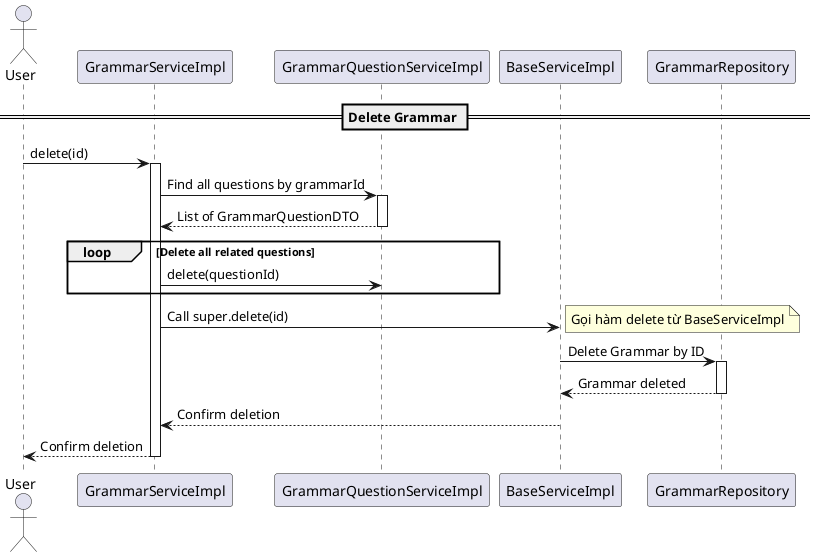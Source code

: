 @startuml Delete

actor User
participant "GrammarServiceImpl" as GS
participant "GrammarQuestionServiceImpl" as GQS
participant "BaseServiceImpl" as BSI
participant "GrammarRepository" as GR

== Delete Grammar ==
User -> GS: delete(id)
activate GS

GS -> GQS: Find all questions by grammarId
activate GQS
GQS --> GS: List of GrammarQuestionDTO
deactivate GQS

loop Delete all related questions
    GS -> GQS: delete(questionId)
end

GS -> BSI: Call super.delete(id)
note right: Gọi hàm delete từ BaseServiceImpl
BSI -> GR: Delete Grammar by ID
activate GR
GR --> BSI: Grammar deleted
deactivate GR

BSI --> GS: Confirm deletion
GS --> User: Confirm deletion
deactivate GS

@enduml
